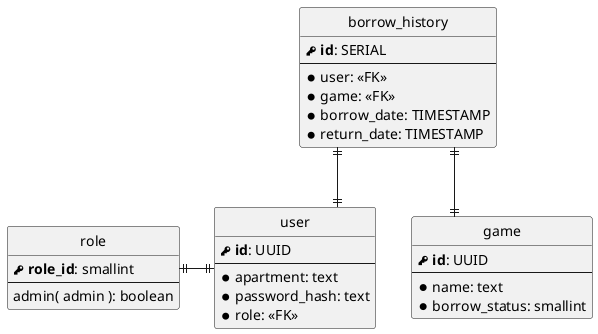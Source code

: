 @startuml Database

hide circle
skinparam linetype ortho

!define primary_key(x) <b><&key> x</b>
!define column(x) <&media-record> x

entity "user" as user {
  primary_key( id ): UUID
  --
  column( apartment ): text
  column( password_hash ): text
  column( role ): <<FK>>
}

entity "role" as role {
  primary_key( role_id ): smallint
  --
  admin( admin ): boolean
}

role ||-|| user

entity "game" as game {
  primary_key( id ): UUID
  --
  column( name ): text
  column( borrow_status ): smallint
}

entity "borrow_history" as borrow_history {
  primary_key( id ): SERIAL
  --
  column( user ): <<FK>>
  column( game ): <<FK>>
  column( borrow_date ): TIMESTAMP
  column( return_date ): TIMESTAMP
}

borrow_history ||--|| game
borrow_history ||--||user

@enduml